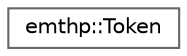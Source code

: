 digraph "Graphical Class Hierarchy"
{
 // LATEX_PDF_SIZE
  bgcolor="transparent";
  edge [fontname=Helvetica,fontsize=10,labelfontname=Helvetica,labelfontsize=10];
  node [fontname=Helvetica,fontsize=10,shape=box,height=0.2,width=0.4];
  rankdir="LR";
  Node0 [label="emthp::Token",height=0.2,width=0.4,color="grey40", fillcolor="white", style="filled",URL="$structemthp_1_1Token.html",tooltip="Struct for representing a token as a type and a value."];
}

